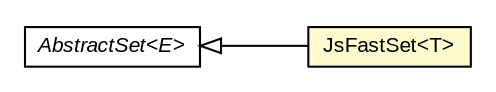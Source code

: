 #!/usr/local/bin/dot
#
# Class diagram 
# Generated by UMLGraph version R5_6-24-gf6e263 (http://www.umlgraph.org/)
#

digraph G {
	edge [fontname="arial",fontsize=10,labelfontname="arial",labelfontsize=10];
	node [fontname="arial",fontsize=10,shape=plaintext];
	nodesep=0.25;
	ranksep=0.5;
	rankdir=LR;
	// org.turbogwt.core.js.collections.JsFastSet<T>
	c274 [label=<<table title="org.turbogwt.core.js.collections.JsFastSet" border="0" cellborder="1" cellspacing="0" cellpadding="2" port="p" bgcolor="lemonChiffon" href="./JsFastSet.html">
		<tr><td><table border="0" cellspacing="0" cellpadding="1">
<tr><td align="center" balign="center"> JsFastSet&lt;T&gt; </td></tr>
		</table></td></tr>
		</table>>, URL="./JsFastSet.html", fontname="arial", fontcolor="black", fontsize=10.0];
	//org.turbogwt.core.js.collections.JsFastSet<T> extends java.util.AbstractSet<T>
	c290:p -> c274:p [dir=back,arrowtail=empty];
	// java.util.AbstractSet<E>
	c290 [label=<<table title="java.util.AbstractSet" border="0" cellborder="1" cellspacing="0" cellpadding="2" port="p" href="http://download.oracle.com/javase/7/docs/api/java/util/AbstractSet.html">
		<tr><td><table border="0" cellspacing="0" cellpadding="1">
<tr><td align="center" balign="center"><font face="arial italic"> AbstractSet&lt;E&gt; </font></td></tr>
		</table></td></tr>
		</table>>, URL="http://download.oracle.com/javase/7/docs/api/java/util/AbstractSet.html", fontname="arial", fontcolor="black", fontsize=10.0];
}

